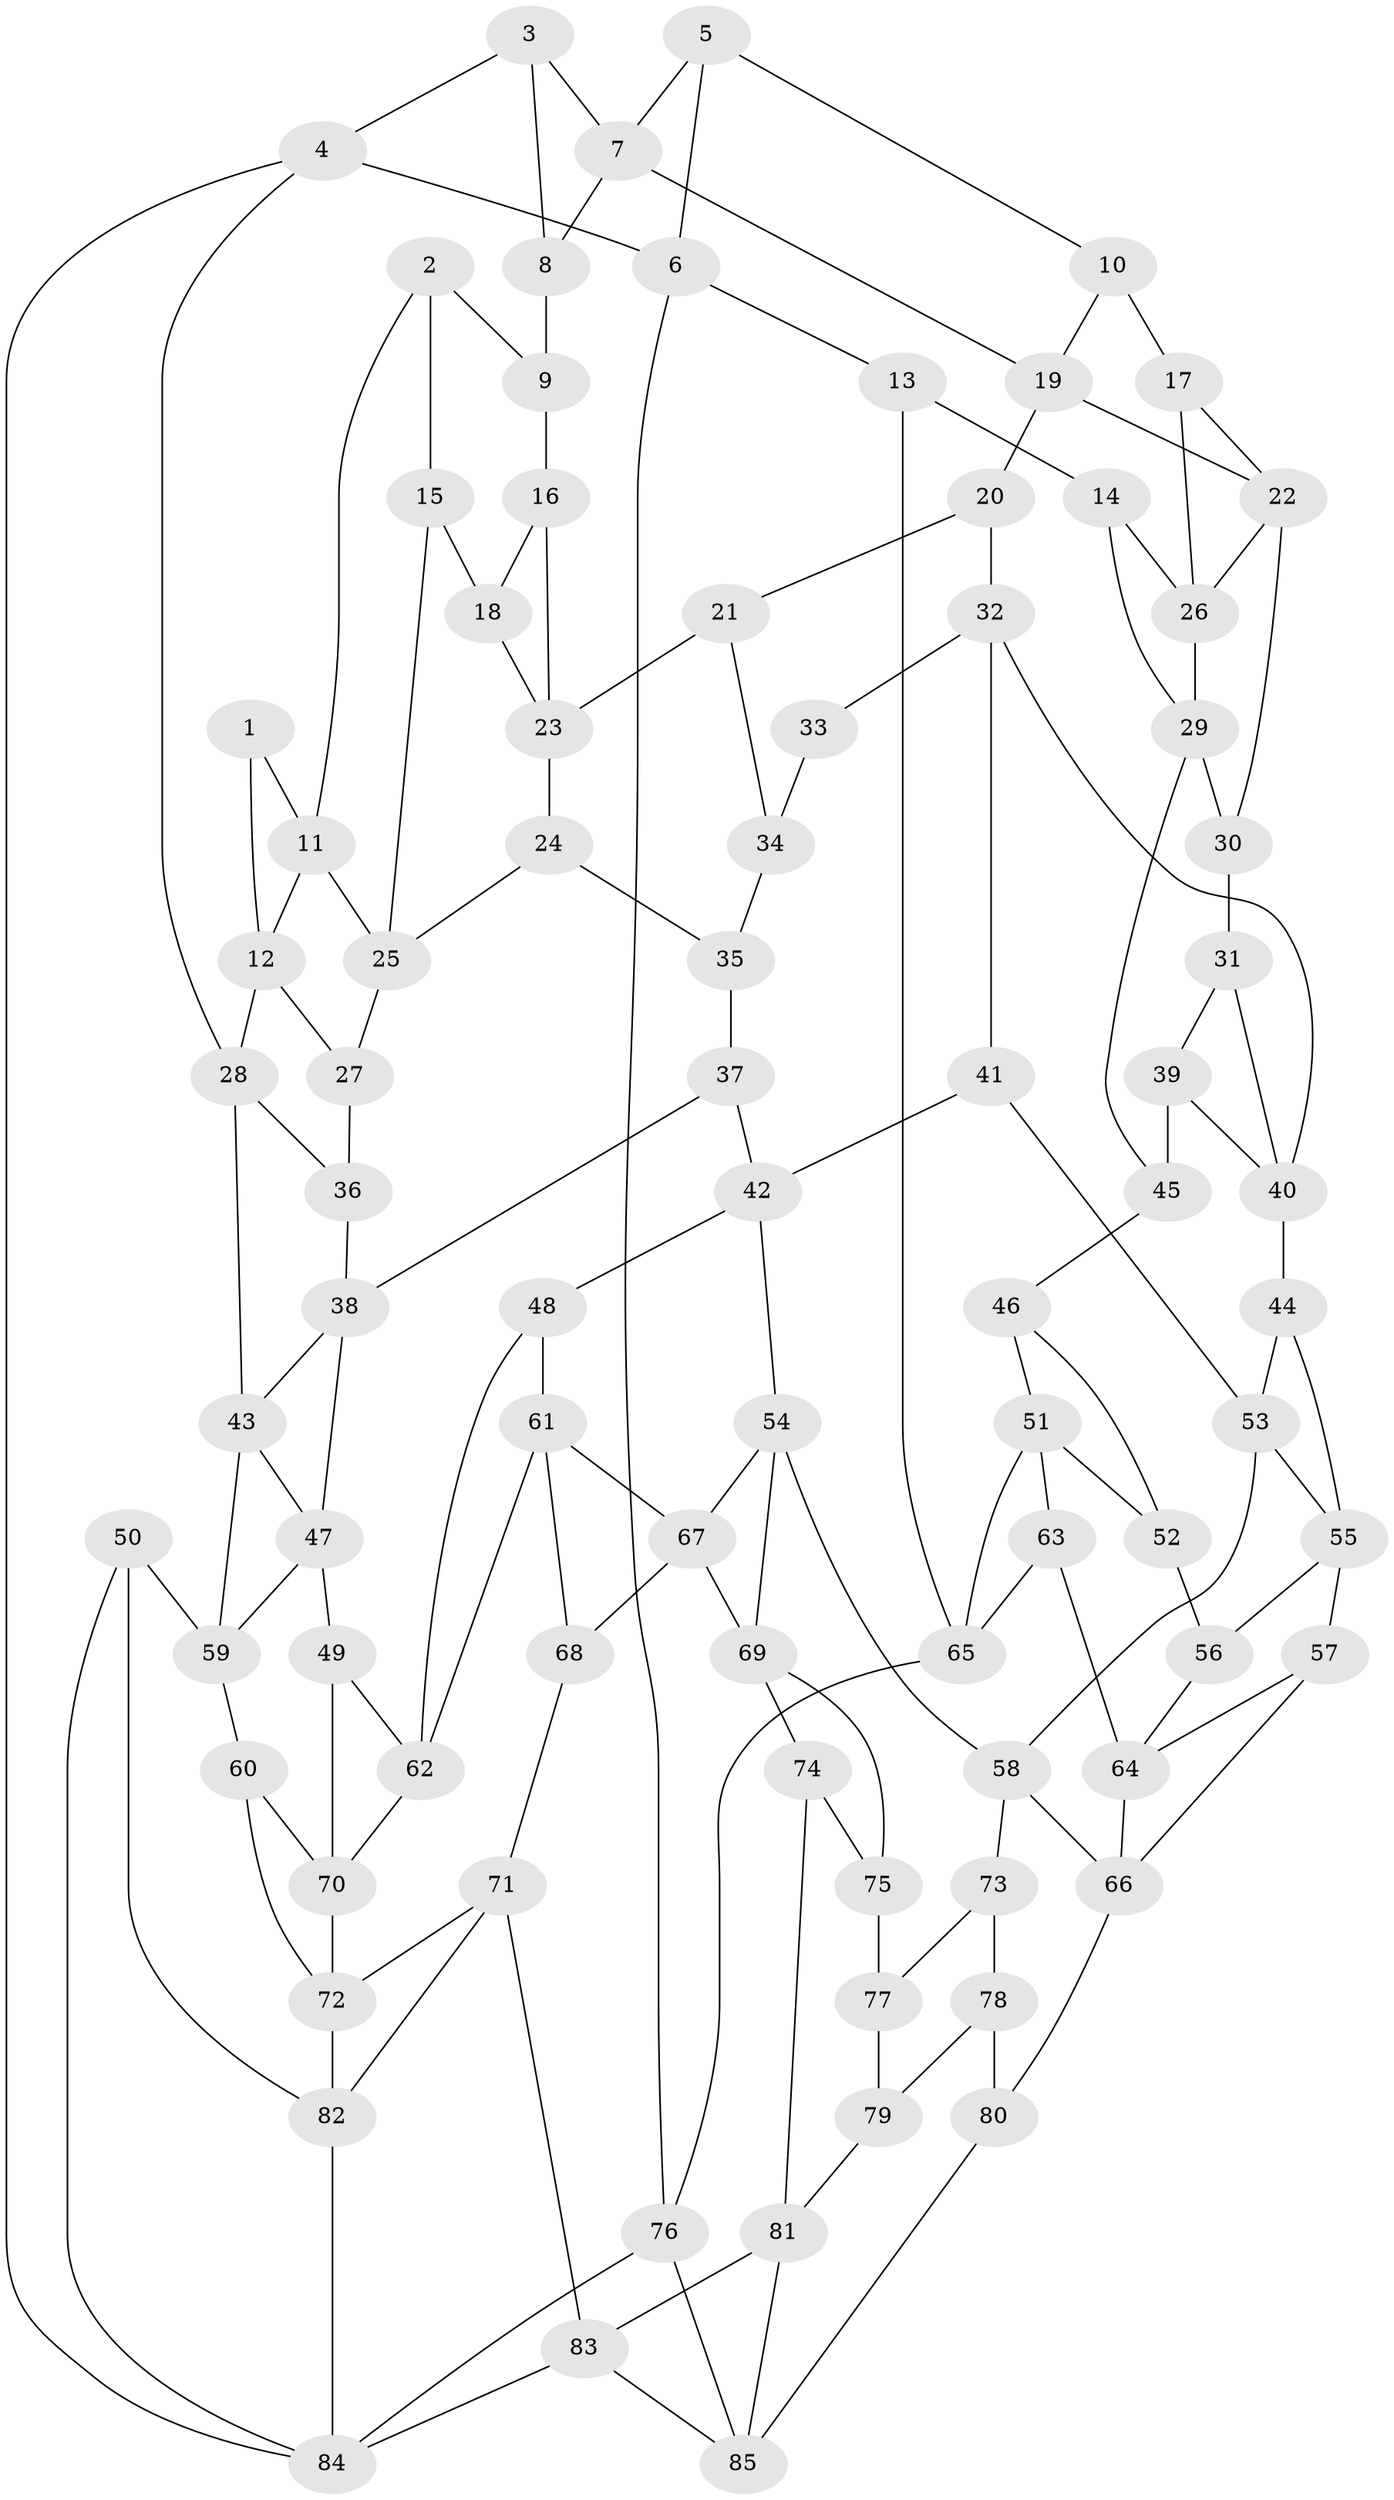 // original degree distribution, {3: 0.014285714285714285, 4: 0.22857142857142856, 5: 0.5428571428571428, 6: 0.21428571428571427}
// Generated by graph-tools (version 1.1) at 2025/38/03/04/25 23:38:30]
// undirected, 85 vertices, 147 edges
graph export_dot {
  node [color=gray90,style=filled];
  1;
  2;
  3;
  4;
  5;
  6;
  7;
  8;
  9;
  10;
  11;
  12;
  13;
  14;
  15;
  16;
  17;
  18;
  19;
  20;
  21;
  22;
  23;
  24;
  25;
  26;
  27;
  28;
  29;
  30;
  31;
  32;
  33;
  34;
  35;
  36;
  37;
  38;
  39;
  40;
  41;
  42;
  43;
  44;
  45;
  46;
  47;
  48;
  49;
  50;
  51;
  52;
  53;
  54;
  55;
  56;
  57;
  58;
  59;
  60;
  61;
  62;
  63;
  64;
  65;
  66;
  67;
  68;
  69;
  70;
  71;
  72;
  73;
  74;
  75;
  76;
  77;
  78;
  79;
  80;
  81;
  82;
  83;
  84;
  85;
  1 -- 11 [weight=1.0];
  1 -- 12 [weight=1.0];
  2 -- 9 [weight=1.0];
  2 -- 11 [weight=1.0];
  2 -- 15 [weight=1.0];
  3 -- 4 [weight=1.0];
  3 -- 7 [weight=1.0];
  3 -- 8 [weight=1.0];
  4 -- 6 [weight=1.0];
  4 -- 28 [weight=1.0];
  4 -- 84 [weight=1.0];
  5 -- 6 [weight=1.0];
  5 -- 7 [weight=1.0];
  5 -- 10 [weight=1.0];
  6 -- 13 [weight=1.0];
  6 -- 76 [weight=1.0];
  7 -- 8 [weight=1.0];
  7 -- 19 [weight=1.0];
  8 -- 9 [weight=2.0];
  9 -- 16 [weight=1.0];
  10 -- 17 [weight=2.0];
  10 -- 19 [weight=1.0];
  11 -- 12 [weight=1.0];
  11 -- 25 [weight=1.0];
  12 -- 27 [weight=1.0];
  12 -- 28 [weight=1.0];
  13 -- 14 [weight=1.0];
  13 -- 65 [weight=1.0];
  14 -- 26 [weight=1.0];
  14 -- 29 [weight=1.0];
  15 -- 18 [weight=2.0];
  15 -- 25 [weight=1.0];
  16 -- 18 [weight=1.0];
  16 -- 23 [weight=1.0];
  17 -- 22 [weight=1.0];
  17 -- 26 [weight=1.0];
  18 -- 23 [weight=1.0];
  19 -- 20 [weight=1.0];
  19 -- 22 [weight=1.0];
  20 -- 21 [weight=1.0];
  20 -- 32 [weight=1.0];
  21 -- 23 [weight=1.0];
  21 -- 34 [weight=1.0];
  22 -- 26 [weight=1.0];
  22 -- 30 [weight=1.0];
  23 -- 24 [weight=1.0];
  24 -- 25 [weight=1.0];
  24 -- 35 [weight=1.0];
  25 -- 27 [weight=1.0];
  26 -- 29 [weight=1.0];
  27 -- 36 [weight=2.0];
  28 -- 36 [weight=1.0];
  28 -- 43 [weight=1.0];
  29 -- 30 [weight=1.0];
  29 -- 45 [weight=1.0];
  30 -- 31 [weight=1.0];
  31 -- 39 [weight=1.0];
  31 -- 40 [weight=1.0];
  32 -- 33 [weight=1.0];
  32 -- 40 [weight=1.0];
  32 -- 41 [weight=1.0];
  33 -- 34 [weight=2.0];
  34 -- 35 [weight=1.0];
  35 -- 37 [weight=1.0];
  36 -- 38 [weight=1.0];
  37 -- 38 [weight=1.0];
  37 -- 42 [weight=1.0];
  38 -- 43 [weight=1.0];
  38 -- 47 [weight=1.0];
  39 -- 40 [weight=1.0];
  39 -- 45 [weight=2.0];
  40 -- 44 [weight=1.0];
  41 -- 42 [weight=1.0];
  41 -- 53 [weight=1.0];
  42 -- 48 [weight=1.0];
  42 -- 54 [weight=1.0];
  43 -- 47 [weight=1.0];
  43 -- 59 [weight=1.0];
  44 -- 53 [weight=1.0];
  44 -- 55 [weight=1.0];
  45 -- 46 [weight=1.0];
  46 -- 51 [weight=1.0];
  46 -- 52 [weight=1.0];
  47 -- 49 [weight=1.0];
  47 -- 59 [weight=1.0];
  48 -- 61 [weight=1.0];
  48 -- 62 [weight=1.0];
  49 -- 62 [weight=1.0];
  49 -- 70 [weight=1.0];
  50 -- 59 [weight=1.0];
  50 -- 82 [weight=1.0];
  50 -- 84 [weight=1.0];
  51 -- 52 [weight=1.0];
  51 -- 63 [weight=1.0];
  51 -- 65 [weight=1.0];
  52 -- 56 [weight=2.0];
  53 -- 55 [weight=1.0];
  53 -- 58 [weight=1.0];
  54 -- 58 [weight=1.0];
  54 -- 67 [weight=1.0];
  54 -- 69 [weight=1.0];
  55 -- 56 [weight=1.0];
  55 -- 57 [weight=1.0];
  56 -- 64 [weight=1.0];
  57 -- 64 [weight=1.0];
  57 -- 66 [weight=1.0];
  58 -- 66 [weight=1.0];
  58 -- 73 [weight=1.0];
  59 -- 60 [weight=1.0];
  60 -- 70 [weight=1.0];
  60 -- 72 [weight=1.0];
  61 -- 62 [weight=1.0];
  61 -- 67 [weight=1.0];
  61 -- 68 [weight=1.0];
  62 -- 70 [weight=1.0];
  63 -- 64 [weight=1.0];
  63 -- 65 [weight=1.0];
  64 -- 66 [weight=1.0];
  65 -- 76 [weight=1.0];
  66 -- 80 [weight=1.0];
  67 -- 68 [weight=1.0];
  67 -- 69 [weight=1.0];
  68 -- 71 [weight=1.0];
  69 -- 74 [weight=1.0];
  69 -- 75 [weight=1.0];
  70 -- 72 [weight=1.0];
  71 -- 72 [weight=1.0];
  71 -- 82 [weight=1.0];
  71 -- 83 [weight=1.0];
  72 -- 82 [weight=1.0];
  73 -- 77 [weight=1.0];
  73 -- 78 [weight=1.0];
  74 -- 75 [weight=1.0];
  74 -- 81 [weight=1.0];
  75 -- 77 [weight=2.0];
  76 -- 84 [weight=1.0];
  76 -- 85 [weight=1.0];
  77 -- 79 [weight=1.0];
  78 -- 79 [weight=1.0];
  78 -- 80 [weight=2.0];
  79 -- 81 [weight=1.0];
  80 -- 85 [weight=1.0];
  81 -- 83 [weight=1.0];
  81 -- 85 [weight=1.0];
  82 -- 84 [weight=1.0];
  83 -- 84 [weight=1.0];
  83 -- 85 [weight=1.0];
}
